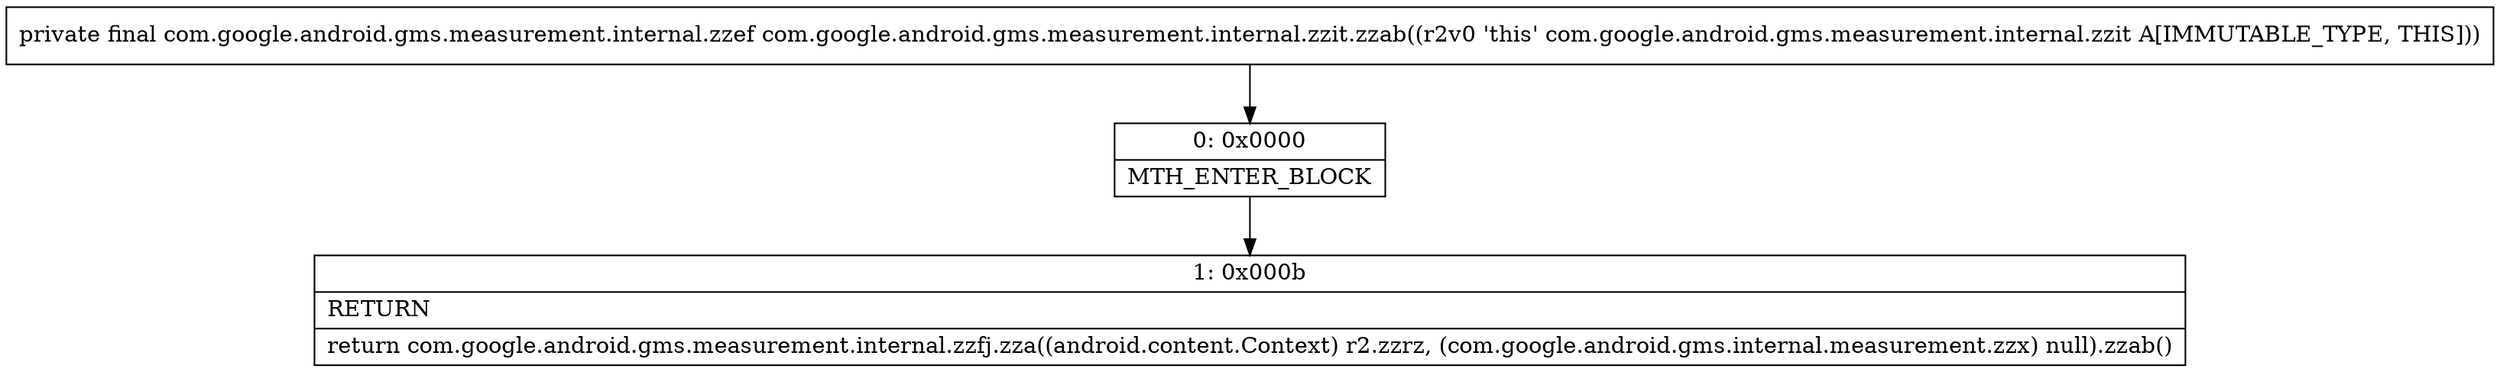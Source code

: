 digraph "CFG forcom.google.android.gms.measurement.internal.zzit.zzab()Lcom\/google\/android\/gms\/measurement\/internal\/zzef;" {
Node_0 [shape=record,label="{0\:\ 0x0000|MTH_ENTER_BLOCK\l}"];
Node_1 [shape=record,label="{1\:\ 0x000b|RETURN\l|return com.google.android.gms.measurement.internal.zzfj.zza((android.content.Context) r2.zzrz, (com.google.android.gms.internal.measurement.zzx) null).zzab()\l}"];
MethodNode[shape=record,label="{private final com.google.android.gms.measurement.internal.zzef com.google.android.gms.measurement.internal.zzit.zzab((r2v0 'this' com.google.android.gms.measurement.internal.zzit A[IMMUTABLE_TYPE, THIS])) }"];
MethodNode -> Node_0;
Node_0 -> Node_1;
}

